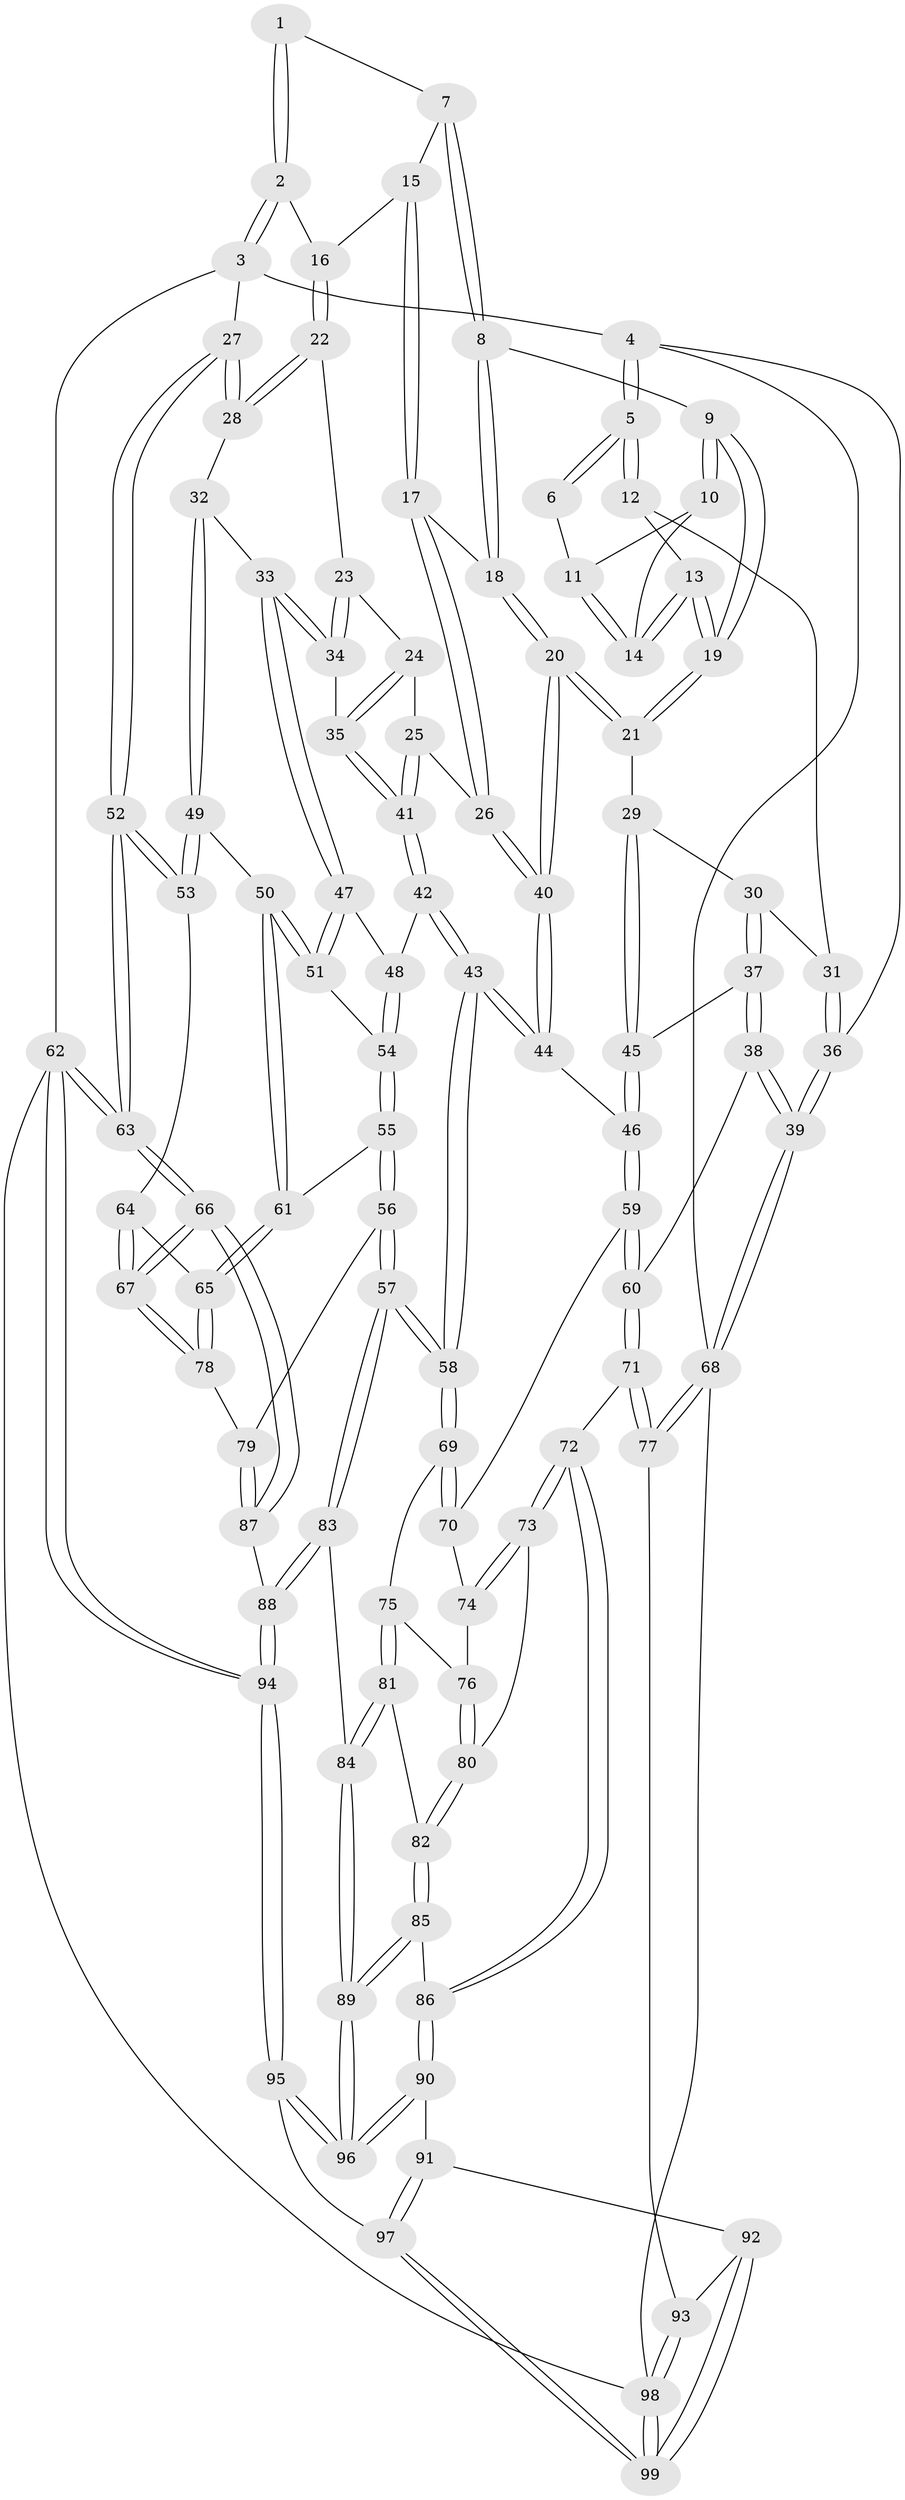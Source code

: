 // Generated by graph-tools (version 1.1) at 2025/03/03/09/25 03:03:21]
// undirected, 99 vertices, 244 edges
graph export_dot {
graph [start="1"]
  node [color=gray90,style=filled];
  1 [pos="+0.4312689538638362+0"];
  2 [pos="+0.9160312278665435+0"];
  3 [pos="+1+0"];
  4 [pos="+0+0"];
  5 [pos="+0+0"];
  6 [pos="+0.41677144266919464+0"];
  7 [pos="+0.4954153266095484+0.10373736079497271"];
  8 [pos="+0.4550428366443731+0.14526900446446922"];
  9 [pos="+0.44857819563383383+0.14560584428205117"];
  10 [pos="+0.390468910490257+0.08099004286376389"];
  11 [pos="+0.3905944217313891+0"];
  12 [pos="+0.22581142153754016+0.11985165982786226"];
  13 [pos="+0.25121237576861644+0.12310802035614664"];
  14 [pos="+0.2657676750988665+0.10615550628178556"];
  15 [pos="+0.6041597970142446+0.1108197933700267"];
  16 [pos="+0.8566436766838404+0"];
  17 [pos="+0.6025440142904349+0.2388722870300063"];
  18 [pos="+0.5090641598708423+0.2528053684510113"];
  19 [pos="+0.3228410673270527+0.2092527876730436"];
  20 [pos="+0.45419690548879704+0.3349363909345585"];
  21 [pos="+0.32427959551654356+0.2637035344044477"];
  22 [pos="+0.8356616996177659+0.04974979558816644"];
  23 [pos="+0.7873440228696565+0.1433957433292973"];
  24 [pos="+0.7353886214355747+0.2115961595733782"];
  25 [pos="+0.634935230077354+0.26170169991011694"];
  26 [pos="+0.6283458093149815+0.25901867166495496"];
  27 [pos="+1+0.3050699128445266"];
  28 [pos="+0.9229459886949001+0.3259897628838073"];
  29 [pos="+0.3022230159486298+0.28619850855087325"];
  30 [pos="+0.14109674166467168+0.22959259138182403"];
  31 [pos="+0.13810611672080594+0.22180855168737953"];
  32 [pos="+0.8882660051396594+0.35686330005985967"];
  33 [pos="+0.8364096709560667+0.3622799025427269"];
  34 [pos="+0.8220741965424516+0.3584945959877267"];
  35 [pos="+0.7761302145749227+0.3568339327161697"];
  36 [pos="+0+0.15755281686874623"];
  37 [pos="+0.1641061873285845+0.42004155969419865"];
  38 [pos="+0.1283678252219269+0.4627969622804803"];
  39 [pos="+0+0.4463309250023633"];
  40 [pos="+0.4884324722115221+0.4667688108470233"];
  41 [pos="+0.6953863067230691+0.3856030797859304"];
  42 [pos="+0.6703732508893352+0.429502663515215"];
  43 [pos="+0.564740469876334+0.5047526832900373"];
  44 [pos="+0.4887181032380923+0.46947869537566644"];
  45 [pos="+0.24010635526073035+0.37958258330019906"];
  46 [pos="+0.46550759179171586+0.4792960120910753"];
  47 [pos="+0.8206662698316199+0.4279530436271678"];
  48 [pos="+0.7557964719323612+0.48663896589453665"];
  49 [pos="+0.9299760513449828+0.5059485489109049"];
  50 [pos="+0.8970688986299132+0.5191647618355297"];
  51 [pos="+0.8268923189752794+0.5059134706920332"];
  52 [pos="+1+0.5206565450295341"];
  53 [pos="+0.9448928149025018+0.5128012062664435"];
  54 [pos="+0.7845155549822892+0.5227595135837353"];
  55 [pos="+0.76536723725949+0.5890286550490715"];
  56 [pos="+0.7010810839017036+0.6155139048859863"];
  57 [pos="+0.618580594552535+0.6175481743366456"];
  58 [pos="+0.5981542074656325+0.5831013986392463"];
  59 [pos="+0.3936840587690558+0.5467378242513896"];
  60 [pos="+0.16873235403978407+0.5219748046137337"];
  61 [pos="+0.8394641206608523+0.6214655123855388"];
  62 [pos="+1+1"];
  63 [pos="+1+1"];
  64 [pos="+0.9381387163125001+0.579300577002593"];
  65 [pos="+0.8529018631975702+0.6439059399319433"];
  66 [pos="+1+1"];
  67 [pos="+0.9775119538465361+0.7684650857846307"];
  68 [pos="+0+0.780873111956366"];
  69 [pos="+0.44337156619911366+0.6689938619179927"];
  70 [pos="+0.3909404924790972+0.5616366186157723"];
  71 [pos="+0.19484172960671625+0.7169359893364812"];
  72 [pos="+0.22222657002541557+0.7301491342686628"];
  73 [pos="+0.327690448544302+0.6627034019070585"];
  74 [pos="+0.38637810923838467+0.5696155184939141"];
  75 [pos="+0.44315618157666026+0.6761811390506705"];
  76 [pos="+0.4020307334397772+0.6893912930229997"];
  77 [pos="+0+0.8017232284788834"];
  78 [pos="+0.8562342204080682+0.6524763390750475"];
  79 [pos="+0.775419210625142+0.70445402622521"];
  80 [pos="+0.38913087879347014+0.6962497450599712"];
  81 [pos="+0.4880776763982561+0.751517977937026"];
  82 [pos="+0.4010303241636271+0.7615959984032603"];
  83 [pos="+0.5995188726745494+0.7419446381038386"];
  84 [pos="+0.526458711731924+0.7664049814542363"];
  85 [pos="+0.365768256030453+0.7847465926423376"];
  86 [pos="+0.27614558304859466+0.8021685207814561"];
  87 [pos="+0.7709049327280955+0.7572886563032802"];
  88 [pos="+0.624146098012628+0.7689880837079013"];
  89 [pos="+0.46821890477514316+0.8847944695414899"];
  90 [pos="+0.2780635725556116+0.8250096728755217"];
  91 [pos="+0.2746323062222354+0.8522594509171629"];
  92 [pos="+0.18197417710639113+0.9344753645515292"];
  93 [pos="+0.08189151243992247+0.8975121964600945"];
  94 [pos="+0.748415024433295+1"];
  95 [pos="+0.4967084630528273+1"];
  96 [pos="+0.4653833427627473+0.9038032207499341"];
  97 [pos="+0.44392917364144113+1"];
  98 [pos="+0.08598393907859676+1"];
  99 [pos="+0.24632488802200006+1"];
  1 -- 2;
  1 -- 2;
  1 -- 7;
  2 -- 3;
  2 -- 3;
  2 -- 16;
  3 -- 4;
  3 -- 27;
  3 -- 62;
  4 -- 5;
  4 -- 5;
  4 -- 36;
  4 -- 68;
  5 -- 6;
  5 -- 6;
  5 -- 12;
  5 -- 12;
  6 -- 11;
  7 -- 8;
  7 -- 8;
  7 -- 15;
  8 -- 9;
  8 -- 18;
  8 -- 18;
  9 -- 10;
  9 -- 10;
  9 -- 19;
  9 -- 19;
  10 -- 11;
  10 -- 14;
  11 -- 14;
  11 -- 14;
  12 -- 13;
  12 -- 31;
  13 -- 14;
  13 -- 14;
  13 -- 19;
  13 -- 19;
  15 -- 16;
  15 -- 17;
  15 -- 17;
  16 -- 22;
  16 -- 22;
  17 -- 18;
  17 -- 26;
  17 -- 26;
  18 -- 20;
  18 -- 20;
  19 -- 21;
  19 -- 21;
  20 -- 21;
  20 -- 21;
  20 -- 40;
  20 -- 40;
  21 -- 29;
  22 -- 23;
  22 -- 28;
  22 -- 28;
  23 -- 24;
  23 -- 34;
  23 -- 34;
  24 -- 25;
  24 -- 35;
  24 -- 35;
  25 -- 26;
  25 -- 41;
  25 -- 41;
  26 -- 40;
  26 -- 40;
  27 -- 28;
  27 -- 28;
  27 -- 52;
  27 -- 52;
  28 -- 32;
  29 -- 30;
  29 -- 45;
  29 -- 45;
  30 -- 31;
  30 -- 37;
  30 -- 37;
  31 -- 36;
  31 -- 36;
  32 -- 33;
  32 -- 49;
  32 -- 49;
  33 -- 34;
  33 -- 34;
  33 -- 47;
  33 -- 47;
  34 -- 35;
  35 -- 41;
  35 -- 41;
  36 -- 39;
  36 -- 39;
  37 -- 38;
  37 -- 38;
  37 -- 45;
  38 -- 39;
  38 -- 39;
  38 -- 60;
  39 -- 68;
  39 -- 68;
  40 -- 44;
  40 -- 44;
  41 -- 42;
  41 -- 42;
  42 -- 43;
  42 -- 43;
  42 -- 48;
  43 -- 44;
  43 -- 44;
  43 -- 58;
  43 -- 58;
  44 -- 46;
  45 -- 46;
  45 -- 46;
  46 -- 59;
  46 -- 59;
  47 -- 48;
  47 -- 51;
  47 -- 51;
  48 -- 54;
  48 -- 54;
  49 -- 50;
  49 -- 53;
  49 -- 53;
  50 -- 51;
  50 -- 51;
  50 -- 61;
  50 -- 61;
  51 -- 54;
  52 -- 53;
  52 -- 53;
  52 -- 63;
  52 -- 63;
  53 -- 64;
  54 -- 55;
  54 -- 55;
  55 -- 56;
  55 -- 56;
  55 -- 61;
  56 -- 57;
  56 -- 57;
  56 -- 79;
  57 -- 58;
  57 -- 58;
  57 -- 83;
  57 -- 83;
  58 -- 69;
  58 -- 69;
  59 -- 60;
  59 -- 60;
  59 -- 70;
  60 -- 71;
  60 -- 71;
  61 -- 65;
  61 -- 65;
  62 -- 63;
  62 -- 63;
  62 -- 94;
  62 -- 94;
  62 -- 98;
  63 -- 66;
  63 -- 66;
  64 -- 65;
  64 -- 67;
  64 -- 67;
  65 -- 78;
  65 -- 78;
  66 -- 67;
  66 -- 67;
  66 -- 87;
  66 -- 87;
  67 -- 78;
  67 -- 78;
  68 -- 77;
  68 -- 77;
  68 -- 98;
  69 -- 70;
  69 -- 70;
  69 -- 75;
  70 -- 74;
  71 -- 72;
  71 -- 77;
  71 -- 77;
  72 -- 73;
  72 -- 73;
  72 -- 86;
  72 -- 86;
  73 -- 74;
  73 -- 74;
  73 -- 80;
  74 -- 76;
  75 -- 76;
  75 -- 81;
  75 -- 81;
  76 -- 80;
  76 -- 80;
  77 -- 93;
  78 -- 79;
  79 -- 87;
  79 -- 87;
  80 -- 82;
  80 -- 82;
  81 -- 82;
  81 -- 84;
  81 -- 84;
  82 -- 85;
  82 -- 85;
  83 -- 84;
  83 -- 88;
  83 -- 88;
  84 -- 89;
  84 -- 89;
  85 -- 86;
  85 -- 89;
  85 -- 89;
  86 -- 90;
  86 -- 90;
  87 -- 88;
  88 -- 94;
  88 -- 94;
  89 -- 96;
  89 -- 96;
  90 -- 91;
  90 -- 96;
  90 -- 96;
  91 -- 92;
  91 -- 97;
  91 -- 97;
  92 -- 93;
  92 -- 99;
  92 -- 99;
  93 -- 98;
  93 -- 98;
  94 -- 95;
  94 -- 95;
  95 -- 96;
  95 -- 96;
  95 -- 97;
  97 -- 99;
  97 -- 99;
  98 -- 99;
  98 -- 99;
}
